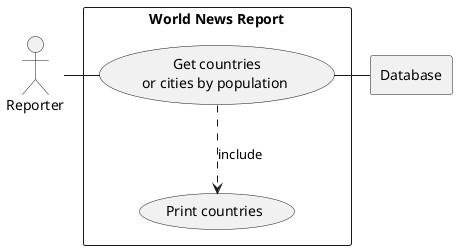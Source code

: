 @startuml

actor rep as "Reporter"

rectangle Database

rectangle "World News Report" {
    usecase UC1 as "Get countries
    or cities by population "

    usecase UCa as "Print countries"

    rep - UC1
    UC1 ..> UCa : include
    UC1 - Database
}
@enduml